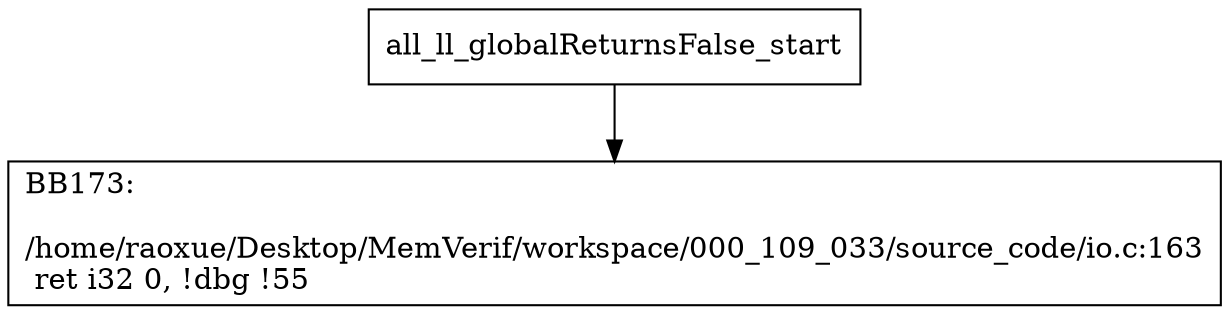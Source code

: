 digraph "CFG for'all_ll_globalReturnsFalse' function" {
	BBall_ll_globalReturnsFalse_start[shape=record,label="{all_ll_globalReturnsFalse_start}"];
	BBall_ll_globalReturnsFalse_start-> all_ll_globalReturnsFalseBB173;
	all_ll_globalReturnsFalseBB173 [shape=record, label="{BB173:\l\l/home/raoxue/Desktop/MemVerif/workspace/000_109_033/source_code/io.c:163\l
  ret i32 0, !dbg !55\l
}"];
}
